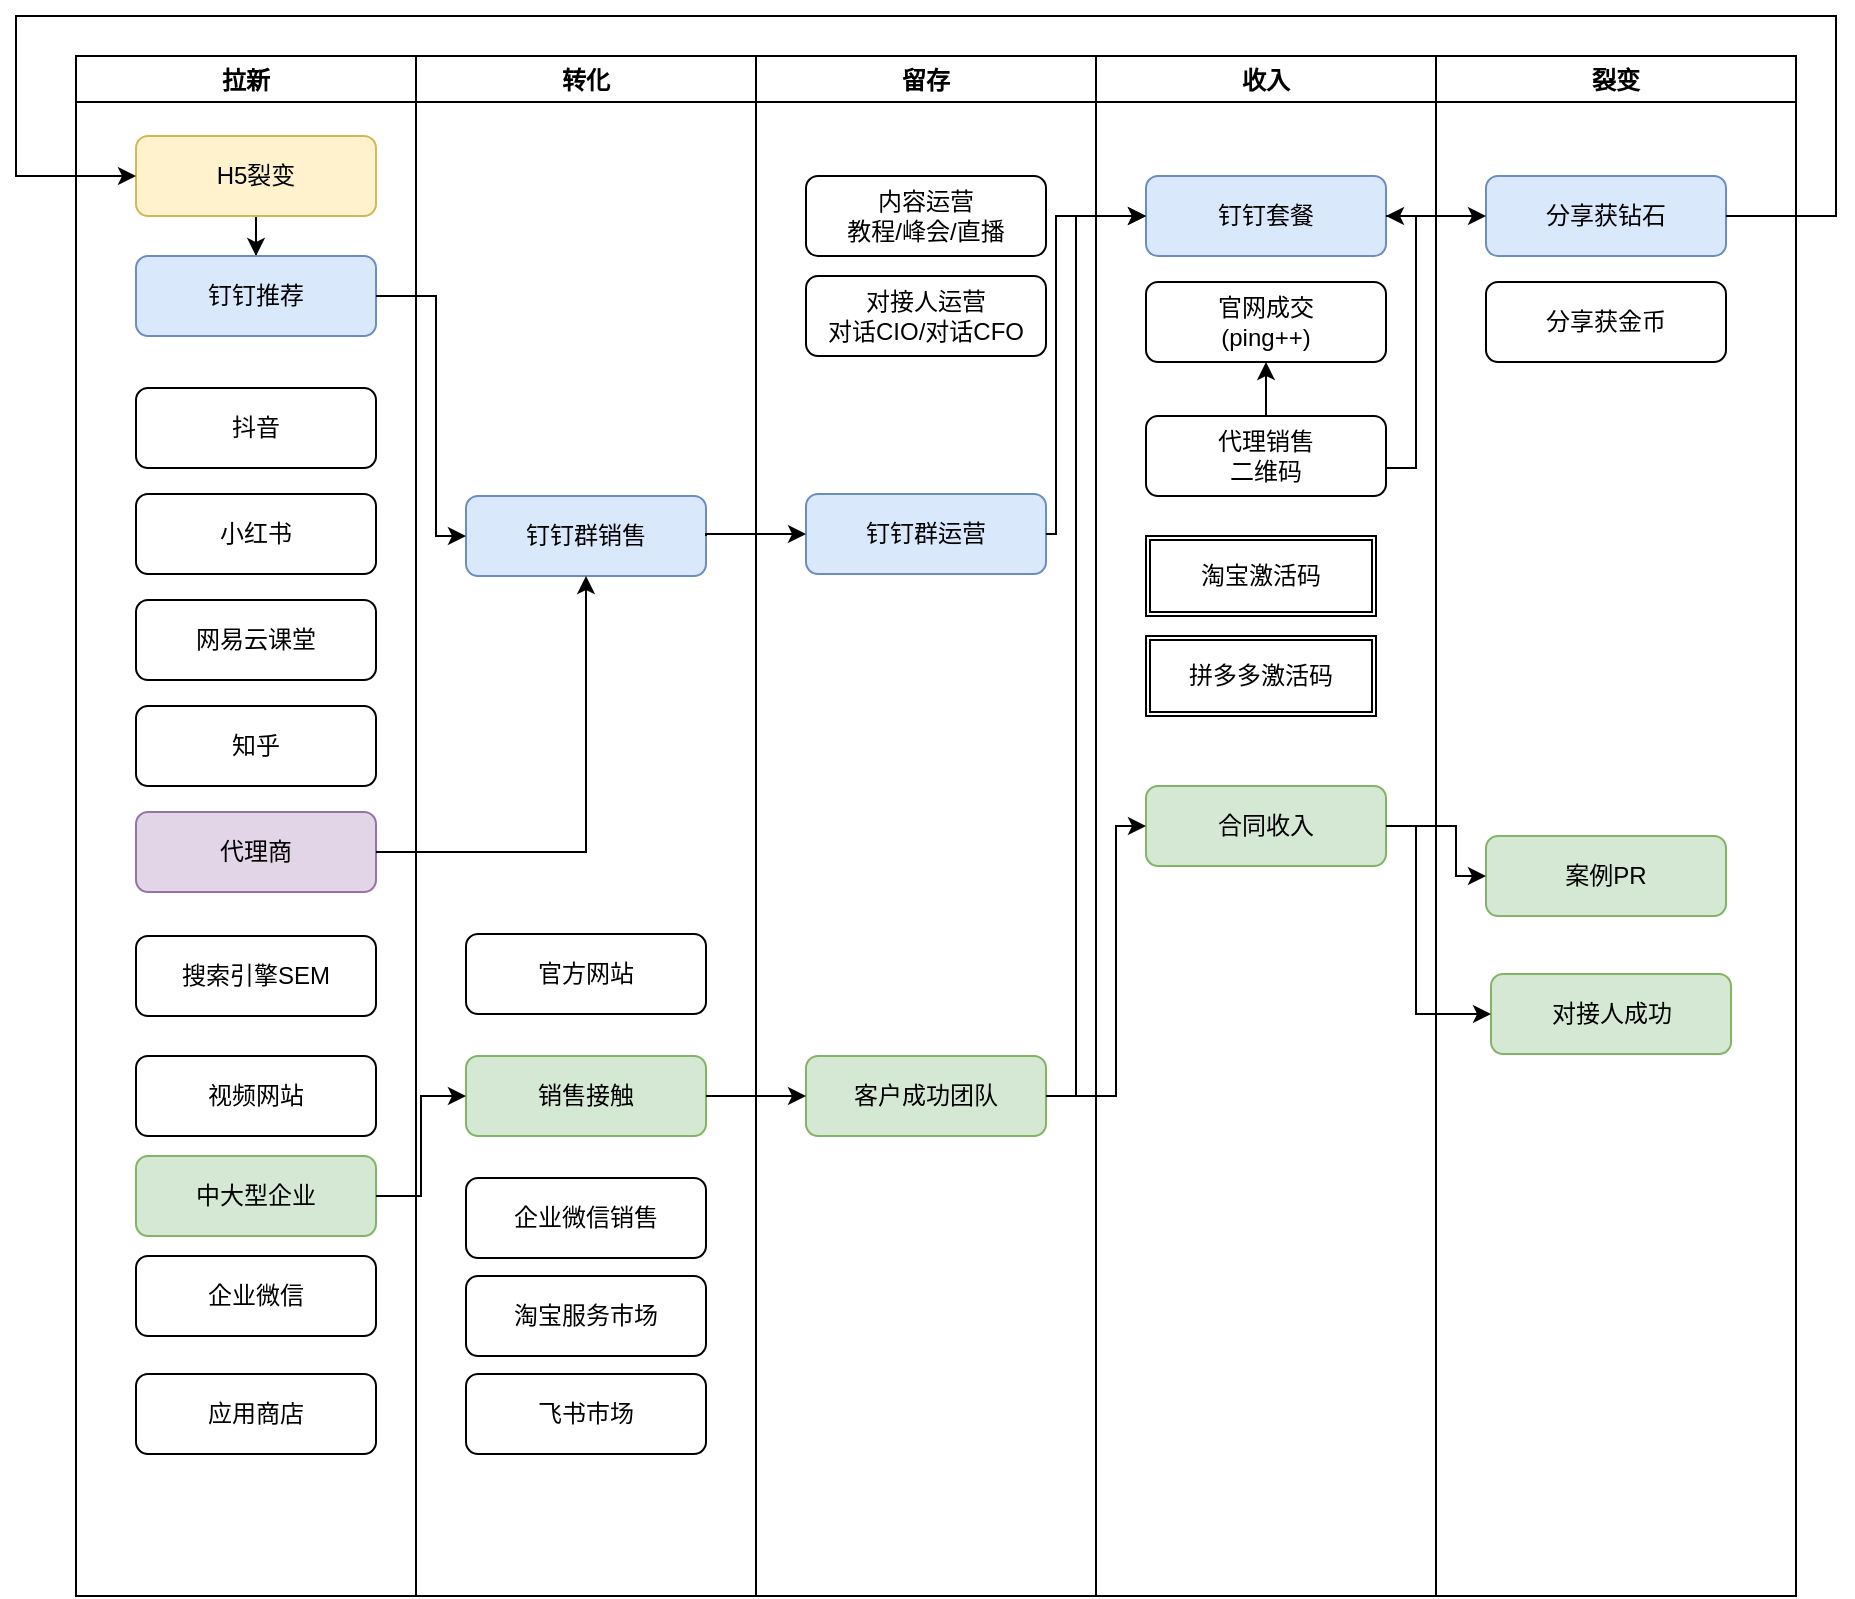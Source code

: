 <mxfile pages="1" version="11.1.4" type="device"><diagram id="lH6aumL2J3Hzyg6MHqsQ" name="第 1 页"><mxGraphModel dx="946" dy="630" grid="1" gridSize="10" guides="1" tooltips="1" connect="1" arrows="1" fold="1" page="1" pageScale="1" pageWidth="1169" pageHeight="827" math="0" shadow="0"><root><mxCell id="0"/><mxCell id="1" parent="0"/><mxCell id="obNK8zeMcRIt-3lZdbCG-4" value="拉新" style="swimlane;" parent="1" vertex="1"><mxGeometry x="90" y="40" width="170" height="770" as="geometry"><mxRectangle x="270" y="160" width="80" height="23" as="alternateBounds"/></mxGeometry></mxCell><mxCell id="obNK8zeMcRIt-3lZdbCG-68" style="edgeStyle=orthogonalEdgeStyle;rounded=0;orthogonalLoop=1;jettySize=auto;html=1;exitX=0.5;exitY=1;exitDx=0;exitDy=0;" parent="obNK8zeMcRIt-3lZdbCG-4" source="obNK8zeMcRIt-3lZdbCG-16" target="obNK8zeMcRIt-3lZdbCG-20" edge="1"><mxGeometry relative="1" as="geometry"/></mxCell><mxCell id="obNK8zeMcRIt-3lZdbCG-16" value="H5裂变" style="rounded=1;whiteSpace=wrap;html=1;fillColor=#fff2cc;strokeColor=#d6b656;" parent="obNK8zeMcRIt-3lZdbCG-4" vertex="1"><mxGeometry x="30" y="40" width="120" height="40" as="geometry"/></mxCell><mxCell id="obNK8zeMcRIt-3lZdbCG-17" value="抖音" style="rounded=1;whiteSpace=wrap;html=1;" parent="obNK8zeMcRIt-3lZdbCG-4" vertex="1"><mxGeometry x="30" y="166" width="120" height="40" as="geometry"/></mxCell><mxCell id="obNK8zeMcRIt-3lZdbCG-18" value="小红书" style="rounded=1;whiteSpace=wrap;html=1;" parent="obNK8zeMcRIt-3lZdbCG-4" vertex="1"><mxGeometry x="30" y="219" width="120" height="40" as="geometry"/></mxCell><mxCell id="obNK8zeMcRIt-3lZdbCG-19" value="网易云课堂" style="rounded=1;whiteSpace=wrap;html=1;" parent="obNK8zeMcRIt-3lZdbCG-4" vertex="1"><mxGeometry x="30" y="272" width="120" height="40" as="geometry"/></mxCell><mxCell id="obNK8zeMcRIt-3lZdbCG-20" value="钉钉推荐" style="rounded=1;whiteSpace=wrap;html=1;fillColor=#dae8fc;strokeColor=#6c8ebf;" parent="obNK8zeMcRIt-3lZdbCG-4" vertex="1"><mxGeometry x="30" y="100" width="120" height="40" as="geometry"/></mxCell><mxCell id="obNK8zeMcRIt-3lZdbCG-27" value="知乎" style="rounded=1;whiteSpace=wrap;html=1;" parent="obNK8zeMcRIt-3lZdbCG-4" vertex="1"><mxGeometry x="30" y="325" width="120" height="40" as="geometry"/></mxCell><mxCell id="obNK8zeMcRIt-3lZdbCG-36" value="代理商" style="rounded=1;whiteSpace=wrap;html=1;fillColor=#e1d5e7;strokeColor=#9673a6;" parent="obNK8zeMcRIt-3lZdbCG-4" vertex="1"><mxGeometry x="30" y="378" width="120" height="40" as="geometry"/></mxCell><mxCell id="obNK8zeMcRIt-3lZdbCG-52" value="搜索引擎SEM" style="rounded=1;whiteSpace=wrap;html=1;" parent="obNK8zeMcRIt-3lZdbCG-4" vertex="1"><mxGeometry x="30" y="440" width="120" height="40" as="geometry"/></mxCell><mxCell id="obNK8zeMcRIt-3lZdbCG-56" value="中大型企业" style="rounded=1;whiteSpace=wrap;html=1;fillColor=#d5e8d4;strokeColor=#82b366;" parent="obNK8zeMcRIt-3lZdbCG-4" vertex="1"><mxGeometry x="30" y="550" width="120" height="40" as="geometry"/></mxCell><mxCell id="XcarDhQ3bSEyClKUIUis-9" value="应用商店" style="rounded=1;whiteSpace=wrap;html=1;" vertex="1" parent="obNK8zeMcRIt-3lZdbCG-4"><mxGeometry x="30" y="659" width="120" height="40" as="geometry"/></mxCell><mxCell id="obNK8zeMcRIt-3lZdbCG-5" value="转化" style="swimlane;" parent="1" vertex="1"><mxGeometry x="260" y="40" width="170" height="770" as="geometry"><mxRectangle x="270" y="160" width="80" height="23" as="alternateBounds"/></mxGeometry></mxCell><mxCell id="obNK8zeMcRIt-3lZdbCG-23" value="钉钉群销售" style="rounded=1;whiteSpace=wrap;html=1;fillColor=#dae8fc;strokeColor=#6c8ebf;" parent="obNK8zeMcRIt-3lZdbCG-5" vertex="1"><mxGeometry x="25" y="220" width="120" height="40" as="geometry"/></mxCell><mxCell id="obNK8zeMcRIt-3lZdbCG-51" value="官方网站" style="rounded=1;whiteSpace=wrap;html=1;" parent="obNK8zeMcRIt-3lZdbCG-5" vertex="1"><mxGeometry x="25" y="439" width="120" height="40" as="geometry"/></mxCell><mxCell id="obNK8zeMcRIt-3lZdbCG-29" value="销售接触" style="rounded=1;whiteSpace=wrap;html=1;fillColor=#d5e8d4;strokeColor=#82b366;" parent="obNK8zeMcRIt-3lZdbCG-5" vertex="1"><mxGeometry x="25" y="500" width="120" height="40" as="geometry"/></mxCell><mxCell id="XcarDhQ3bSEyClKUIUis-4" value="企业微信销售" style="rounded=1;whiteSpace=wrap;html=1;" vertex="1" parent="obNK8zeMcRIt-3lZdbCG-5"><mxGeometry x="25" y="561" width="120" height="40" as="geometry"/></mxCell><mxCell id="XcarDhQ3bSEyClKUIUis-3" value="淘宝服务市场" style="rounded=1;whiteSpace=wrap;html=1;" vertex="1" parent="obNK8zeMcRIt-3lZdbCG-5"><mxGeometry x="25" y="610" width="120" height="40" as="geometry"/></mxCell><mxCell id="XcarDhQ3bSEyClKUIUis-5" value="飞书市场" style="rounded=1;whiteSpace=wrap;html=1;" vertex="1" parent="obNK8zeMcRIt-3lZdbCG-5"><mxGeometry x="25" y="659" width="120" height="40" as="geometry"/></mxCell><mxCell id="obNK8zeMcRIt-3lZdbCG-6" value="留存" style="swimlane;" parent="1" vertex="1"><mxGeometry x="430" y="40" width="170" height="770" as="geometry"><mxRectangle x="270" y="160" width="80" height="23" as="alternateBounds"/></mxGeometry></mxCell><mxCell id="obNK8zeMcRIt-3lZdbCG-22" value="客户成功团队" style="rounded=1;whiteSpace=wrap;html=1;fillColor=#d5e8d4;strokeColor=#82b366;" parent="obNK8zeMcRIt-3lZdbCG-6" vertex="1"><mxGeometry x="25" y="500" width="120" height="40" as="geometry"/></mxCell><mxCell id="obNK8zeMcRIt-3lZdbCG-24" value="内容运营&lt;br&gt;教程/峰会/直播" style="rounded=1;whiteSpace=wrap;html=1;" parent="obNK8zeMcRIt-3lZdbCG-6" vertex="1"><mxGeometry x="25" y="60" width="120" height="40" as="geometry"/></mxCell><mxCell id="obNK8zeMcRIt-3lZdbCG-25" value="对接人运营&lt;br&gt;对话CIO/对话CFO" style="rounded=1;whiteSpace=wrap;html=1;" parent="obNK8zeMcRIt-3lZdbCG-6" vertex="1"><mxGeometry x="25" y="110" width="120" height="40" as="geometry"/></mxCell><mxCell id="obNK8zeMcRIt-3lZdbCG-53" value="钉钉群运营" style="rounded=1;whiteSpace=wrap;html=1;fillColor=#dae8fc;strokeColor=#6c8ebf;" parent="obNK8zeMcRIt-3lZdbCG-6" vertex="1"><mxGeometry x="25" y="219" width="120" height="40" as="geometry"/></mxCell><mxCell id="obNK8zeMcRIt-3lZdbCG-7" value="收入" style="swimlane;" parent="1" vertex="1"><mxGeometry x="600" y="40" width="170" height="770" as="geometry"><mxRectangle x="270" y="160" width="80" height="23" as="alternateBounds"/></mxGeometry></mxCell><mxCell id="obNK8zeMcRIt-3lZdbCG-21" value="钉钉套餐" style="rounded=1;whiteSpace=wrap;html=1;fillColor=#dae8fc;strokeColor=#6c8ebf;" parent="obNK8zeMcRIt-3lZdbCG-7" vertex="1"><mxGeometry x="25" y="60" width="120" height="40" as="geometry"/></mxCell><mxCell id="obNK8zeMcRIt-3lZdbCG-28" value="官网成交&lt;br&gt;(ping++)" style="rounded=1;whiteSpace=wrap;html=1;" parent="obNK8zeMcRIt-3lZdbCG-7" vertex="1"><mxGeometry x="25" y="113" width="120" height="40" as="geometry"/></mxCell><mxCell id="obNK8zeMcRIt-3lZdbCG-12" value="淘宝激活码" style="shape=ext;double=1;rounded=0;whiteSpace=wrap;html=1;" parent="obNK8zeMcRIt-3lZdbCG-7" vertex="1"><mxGeometry x="25" y="240" width="115" height="40" as="geometry"/></mxCell><mxCell id="obNK8zeMcRIt-3lZdbCG-13" value="拼多多激活码" style="shape=ext;double=1;rounded=0;whiteSpace=wrap;html=1;" parent="obNK8zeMcRIt-3lZdbCG-7" vertex="1"><mxGeometry x="25" y="290" width="115" height="40" as="geometry"/></mxCell><mxCell id="obNK8zeMcRIt-3lZdbCG-48" style="edgeStyle=orthogonalEdgeStyle;rounded=0;orthogonalLoop=1;jettySize=auto;html=1;exitX=0.5;exitY=0;exitDx=0;exitDy=0;entryX=0.5;entryY=1;entryDx=0;entryDy=0;" parent="obNK8zeMcRIt-3lZdbCG-7" source="obNK8zeMcRIt-3lZdbCG-31" target="obNK8zeMcRIt-3lZdbCG-28" edge="1"><mxGeometry relative="1" as="geometry"/></mxCell><mxCell id="obNK8zeMcRIt-3lZdbCG-49" style="edgeStyle=orthogonalEdgeStyle;rounded=0;orthogonalLoop=1;jettySize=auto;html=1;entryX=1;entryY=0.5;entryDx=0;entryDy=0;" parent="obNK8zeMcRIt-3lZdbCG-7" source="obNK8zeMcRIt-3lZdbCG-31" target="obNK8zeMcRIt-3lZdbCG-21" edge="1"><mxGeometry relative="1" as="geometry"><Array as="points"><mxPoint x="160" y="206"/><mxPoint x="160" y="80"/></Array></mxGeometry></mxCell><mxCell id="obNK8zeMcRIt-3lZdbCG-31" value="代理销售&lt;br&gt;二维码" style="rounded=1;whiteSpace=wrap;html=1;" parent="obNK8zeMcRIt-3lZdbCG-7" vertex="1"><mxGeometry x="25" y="180" width="120" height="40" as="geometry"/></mxCell><mxCell id="obNK8zeMcRIt-3lZdbCG-70" value="合同收入" style="rounded=1;whiteSpace=wrap;html=1;fillColor=#d5e8d4;strokeColor=#82b366;" parent="obNK8zeMcRIt-3lZdbCG-7" vertex="1"><mxGeometry x="25" y="365" width="120" height="40" as="geometry"/></mxCell><mxCell id="obNK8zeMcRIt-3lZdbCG-8" value="裂变" style="swimlane;" parent="1" vertex="1"><mxGeometry x="770" y="40" width="180" height="770" as="geometry"><mxRectangle x="270" y="160" width="80" height="23" as="alternateBounds"/></mxGeometry></mxCell><mxCell id="obNK8zeMcRIt-3lZdbCG-32" value="分享获钻石" style="rounded=1;whiteSpace=wrap;html=1;fillColor=#dae8fc;strokeColor=#6c8ebf;" parent="obNK8zeMcRIt-3lZdbCG-8" vertex="1"><mxGeometry x="25" y="60" width="120" height="40" as="geometry"/></mxCell><mxCell id="obNK8zeMcRIt-3lZdbCG-50" value="分享获金币" style="rounded=1;whiteSpace=wrap;html=1;" parent="obNK8zeMcRIt-3lZdbCG-8" vertex="1"><mxGeometry x="25" y="113" width="120" height="40" as="geometry"/></mxCell><mxCell id="obNK8zeMcRIt-3lZdbCG-66" value="对接人成功" style="rounded=1;whiteSpace=wrap;html=1;fillColor=#d5e8d4;strokeColor=#82b366;" parent="obNK8zeMcRIt-3lZdbCG-8" vertex="1"><mxGeometry x="27.5" y="459" width="120" height="40" as="geometry"/></mxCell><mxCell id="obNK8zeMcRIt-3lZdbCG-72" value="案例PR" style="rounded=1;whiteSpace=wrap;html=1;fillColor=#d5e8d4;strokeColor=#82b366;" parent="obNK8zeMcRIt-3lZdbCG-8" vertex="1"><mxGeometry x="25" y="390" width="120" height="40" as="geometry"/></mxCell><mxCell id="obNK8zeMcRIt-3lZdbCG-33" style="edgeStyle=orthogonalEdgeStyle;rounded=0;orthogonalLoop=1;jettySize=auto;html=1;exitX=1;exitY=0.5;exitDx=0;exitDy=0;entryX=0;entryY=0.5;entryDx=0;entryDy=0;" parent="1" source="obNK8zeMcRIt-3lZdbCG-20" target="obNK8zeMcRIt-3lZdbCG-23" edge="1"><mxGeometry relative="1" as="geometry"><Array as="points"><mxPoint x="270" y="160"/><mxPoint x="270" y="280"/></Array></mxGeometry></mxCell><mxCell id="obNK8zeMcRIt-3lZdbCG-34" style="edgeStyle=orthogonalEdgeStyle;rounded=0;orthogonalLoop=1;jettySize=auto;html=1;exitX=1;exitY=0.5;exitDx=0;exitDy=0;entryX=0;entryY=0.5;entryDx=0;entryDy=0;" parent="1" source="obNK8zeMcRIt-3lZdbCG-23" target="obNK8zeMcRIt-3lZdbCG-53" edge="1"><mxGeometry relative="1" as="geometry"><Array as="points"><mxPoint x="405" y="279"/></Array></mxGeometry></mxCell><mxCell id="obNK8zeMcRIt-3lZdbCG-35" style="edgeStyle=orthogonalEdgeStyle;rounded=0;orthogonalLoop=1;jettySize=auto;html=1;exitX=1;exitY=0.5;exitDx=0;exitDy=0;entryX=0;entryY=0.5;entryDx=0;entryDy=0;" parent="1" source="obNK8zeMcRIt-3lZdbCG-22" target="obNK8zeMcRIt-3lZdbCG-21" edge="1"><mxGeometry relative="1" as="geometry"><Array as="points"><mxPoint x="590" y="560"/><mxPoint x="590" y="120"/></Array></mxGeometry></mxCell><mxCell id="obNK8zeMcRIt-3lZdbCG-54" value="视频网站" style="rounded=1;whiteSpace=wrap;html=1;" parent="1" vertex="1"><mxGeometry x="120" y="540" width="120" height="40" as="geometry"/></mxCell><mxCell id="obNK8zeMcRIt-3lZdbCG-58" style="edgeStyle=orthogonalEdgeStyle;rounded=0;orthogonalLoop=1;jettySize=auto;html=1;exitX=1;exitY=0.5;exitDx=0;exitDy=0;" parent="1" source="obNK8zeMcRIt-3lZdbCG-21" target="obNK8zeMcRIt-3lZdbCG-32" edge="1"><mxGeometry relative="1" as="geometry"/></mxCell><mxCell id="obNK8zeMcRIt-3lZdbCG-59" style="edgeStyle=orthogonalEdgeStyle;rounded=0;orthogonalLoop=1;jettySize=auto;html=1;entryX=0;entryY=0.5;entryDx=0;entryDy=0;exitX=1;exitY=0.5;exitDx=0;exitDy=0;" parent="1" source="obNK8zeMcRIt-3lZdbCG-32" target="obNK8zeMcRIt-3lZdbCG-16" edge="1"><mxGeometry relative="1" as="geometry"><Array as="points"><mxPoint x="970" y="120"/><mxPoint x="970" y="20"/><mxPoint x="60" y="20"/><mxPoint x="60" y="100"/></Array></mxGeometry></mxCell><mxCell id="obNK8zeMcRIt-3lZdbCG-60" style="edgeStyle=orthogonalEdgeStyle;rounded=0;orthogonalLoop=1;jettySize=auto;html=1;exitX=1;exitY=0.5;exitDx=0;exitDy=0;entryX=0;entryY=0.5;entryDx=0;entryDy=0;" parent="1" source="obNK8zeMcRIt-3lZdbCG-56" target="obNK8zeMcRIt-3lZdbCG-29" edge="1"><mxGeometry relative="1" as="geometry"/></mxCell><mxCell id="obNK8zeMcRIt-3lZdbCG-61" style="edgeStyle=orthogonalEdgeStyle;rounded=0;orthogonalLoop=1;jettySize=auto;html=1;exitX=1;exitY=0.5;exitDx=0;exitDy=0;entryX=0;entryY=0.5;entryDx=0;entryDy=0;" parent="1" source="obNK8zeMcRIt-3lZdbCG-29" target="obNK8zeMcRIt-3lZdbCG-22" edge="1"><mxGeometry relative="1" as="geometry"/></mxCell><mxCell id="obNK8zeMcRIt-3lZdbCG-62" style="edgeStyle=orthogonalEdgeStyle;rounded=0;orthogonalLoop=1;jettySize=auto;html=1;entryX=0;entryY=0.5;entryDx=0;entryDy=0;" parent="1" source="obNK8zeMcRIt-3lZdbCG-22" target="obNK8zeMcRIt-3lZdbCG-70" edge="1"><mxGeometry relative="1" as="geometry"><mxPoint x="625" y="450" as="targetPoint"/><Array as="points"><mxPoint x="610" y="560"/><mxPoint x="610" y="425"/></Array></mxGeometry></mxCell><mxCell id="obNK8zeMcRIt-3lZdbCG-67" style="edgeStyle=orthogonalEdgeStyle;rounded=0;orthogonalLoop=1;jettySize=auto;html=1;entryX=0;entryY=0.5;entryDx=0;entryDy=0;exitX=1;exitY=0.5;exitDx=0;exitDy=0;" parent="1" source="obNK8zeMcRIt-3lZdbCG-70" target="obNK8zeMcRIt-3lZdbCG-66" edge="1"><mxGeometry relative="1" as="geometry"><mxPoint x="740" y="450" as="sourcePoint"/><Array as="points"><mxPoint x="760" y="425"/><mxPoint x="760" y="519"/></Array></mxGeometry></mxCell><mxCell id="obNK8zeMcRIt-3lZdbCG-69" style="edgeStyle=orthogonalEdgeStyle;rounded=0;orthogonalLoop=1;jettySize=auto;html=1;exitX=1;exitY=0.5;exitDx=0;exitDy=0;entryX=0;entryY=0.5;entryDx=0;entryDy=0;" parent="1" source="obNK8zeMcRIt-3lZdbCG-53" target="obNK8zeMcRIt-3lZdbCG-21" edge="1"><mxGeometry relative="1" as="geometry"><Array as="points"><mxPoint x="580" y="279"/><mxPoint x="580" y="120"/></Array></mxGeometry></mxCell><mxCell id="obNK8zeMcRIt-3lZdbCG-71" style="edgeStyle=orthogonalEdgeStyle;rounded=0;orthogonalLoop=1;jettySize=auto;html=1;" parent="1" source="obNK8zeMcRIt-3lZdbCG-70" target="obNK8zeMcRIt-3lZdbCG-72" edge="1"><mxGeometry relative="1" as="geometry"><mxPoint x="797.5" y="450" as="targetPoint"/><Array as="points"><mxPoint x="780" y="425"/><mxPoint x="780" y="450"/></Array></mxGeometry></mxCell><mxCell id="XcarDhQ3bSEyClKUIUis-1" value="企业微信" style="rounded=1;whiteSpace=wrap;html=1;" vertex="1" parent="1"><mxGeometry x="120" y="640" width="120" height="40" as="geometry"/></mxCell><mxCell id="obNK8zeMcRIt-3lZdbCG-39" style="edgeStyle=orthogonalEdgeStyle;rounded=0;orthogonalLoop=1;jettySize=auto;html=1;entryX=0.5;entryY=1;entryDx=0;entryDy=0;" parent="1" source="obNK8zeMcRIt-3lZdbCG-36" target="obNK8zeMcRIt-3lZdbCG-23" edge="1"><mxGeometry relative="1" as="geometry"><mxPoint x="345" y="418" as="sourcePoint"/></mxGeometry></mxCell></root></mxGraphModel></diagram></mxfile>